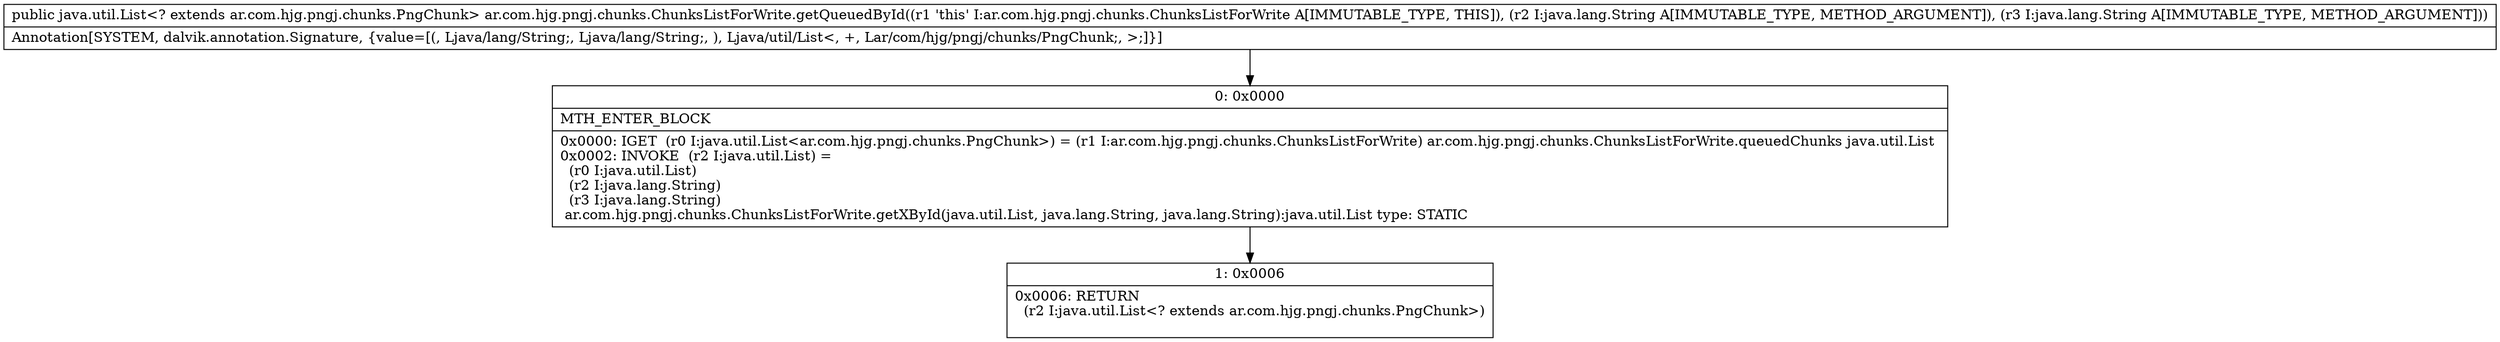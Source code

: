 digraph "CFG forar.com.hjg.pngj.chunks.ChunksListForWrite.getQueuedById(Ljava\/lang\/String;Ljava\/lang\/String;)Ljava\/util\/List;" {
Node_0 [shape=record,label="{0\:\ 0x0000|MTH_ENTER_BLOCK\l|0x0000: IGET  (r0 I:java.util.List\<ar.com.hjg.pngj.chunks.PngChunk\>) = (r1 I:ar.com.hjg.pngj.chunks.ChunksListForWrite) ar.com.hjg.pngj.chunks.ChunksListForWrite.queuedChunks java.util.List \l0x0002: INVOKE  (r2 I:java.util.List) = \l  (r0 I:java.util.List)\l  (r2 I:java.lang.String)\l  (r3 I:java.lang.String)\l ar.com.hjg.pngj.chunks.ChunksListForWrite.getXById(java.util.List, java.lang.String, java.lang.String):java.util.List type: STATIC \l}"];
Node_1 [shape=record,label="{1\:\ 0x0006|0x0006: RETURN  \l  (r2 I:java.util.List\<? extends ar.com.hjg.pngj.chunks.PngChunk\>)\l \l}"];
MethodNode[shape=record,label="{public java.util.List\<? extends ar.com.hjg.pngj.chunks.PngChunk\> ar.com.hjg.pngj.chunks.ChunksListForWrite.getQueuedById((r1 'this' I:ar.com.hjg.pngj.chunks.ChunksListForWrite A[IMMUTABLE_TYPE, THIS]), (r2 I:java.lang.String A[IMMUTABLE_TYPE, METHOD_ARGUMENT]), (r3 I:java.lang.String A[IMMUTABLE_TYPE, METHOD_ARGUMENT]))  | Annotation[SYSTEM, dalvik.annotation.Signature, \{value=[(, Ljava\/lang\/String;, Ljava\/lang\/String;, ), Ljava\/util\/List\<, +, Lar\/com\/hjg\/pngj\/chunks\/PngChunk;, \>;]\}]\l}"];
MethodNode -> Node_0;
Node_0 -> Node_1;
}

